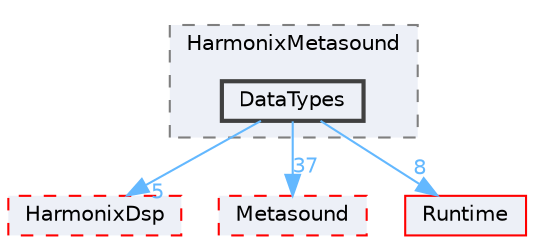 digraph "DataTypes"
{
 // INTERACTIVE_SVG=YES
 // LATEX_PDF_SIZE
  bgcolor="transparent";
  edge [fontname=Helvetica,fontsize=10,labelfontname=Helvetica,labelfontsize=10];
  node [fontname=Helvetica,fontsize=10,shape=box,height=0.2,width=0.4];
  compound=true
  subgraph clusterdir_5cc2dc08eda5900565b5fe76cb544a13 {
    graph [ bgcolor="#edf0f7", pencolor="grey50", label="HarmonixMetasound", fontname=Helvetica,fontsize=10 style="filled,dashed", URL="dir_5cc2dc08eda5900565b5fe76cb544a13.html",tooltip=""]
  dir_b2f4fbcd34a37ce491210af20d59eca7 [label="DataTypes", fillcolor="#edf0f7", color="grey25", style="filled,bold", URL="dir_b2f4fbcd34a37ce491210af20d59eca7.html",tooltip=""];
  }
  dir_4e1a6c5cdd9198d90377cec3c249fdb9 [label="HarmonixDsp", fillcolor="#edf0f7", color="red", style="filled,dashed", URL="dir_4e1a6c5cdd9198d90377cec3c249fdb9.html",tooltip=""];
  dir_52d1b8d6fa9cdd7a31b461c66b8032c4 [label="Metasound", fillcolor="#edf0f7", color="red", style="filled,dashed", URL="dir_52d1b8d6fa9cdd7a31b461c66b8032c4.html",tooltip=""];
  dir_7536b172fbd480bfd146a1b1acd6856b [label="Runtime", fillcolor="#edf0f7", color="red", style="filled", URL="dir_7536b172fbd480bfd146a1b1acd6856b.html",tooltip=""];
  dir_b2f4fbcd34a37ce491210af20d59eca7->dir_4e1a6c5cdd9198d90377cec3c249fdb9 [headlabel="5", labeldistance=1.5 headhref="dir_000295_000466.html" href="dir_000295_000466.html" color="steelblue1" fontcolor="steelblue1"];
  dir_b2f4fbcd34a37ce491210af20d59eca7->dir_52d1b8d6fa9cdd7a31b461c66b8032c4 [headlabel="37", labeldistance=1.5 headhref="dir_000295_000635.html" href="dir_000295_000635.html" color="steelblue1" fontcolor="steelblue1"];
  dir_b2f4fbcd34a37ce491210af20d59eca7->dir_7536b172fbd480bfd146a1b1acd6856b [headlabel="8", labeldistance=1.5 headhref="dir_000295_000984.html" href="dir_000295_000984.html" color="steelblue1" fontcolor="steelblue1"];
}
